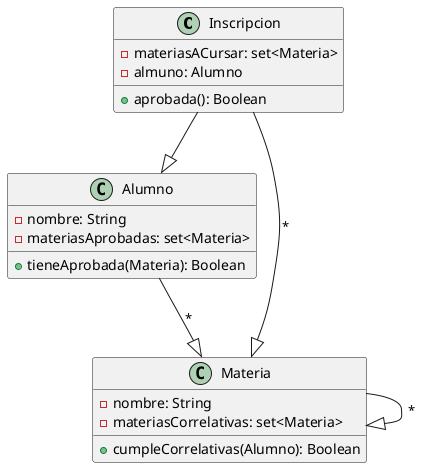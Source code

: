 @startuml

class Inscripcion {
    - materiasACursar: set<Materia>
    - almuno: Alumno

    + aprobada(): Boolean
}

class Alumno {
    - nombre: String
    - materiasAprobadas: set<Materia>


    + tieneAprobada(Materia): Boolean
}

class Materia {
    - nombre: String
    - materiasCorrelativas: set<Materia>

    + cumpleCorrelativas(Alumno): Boolean
}

Inscripcion --|> Alumno
Inscripcion --|> Materia : *
Materia --|> Materia : *
Alumno --|> Materia : *
@enduml
